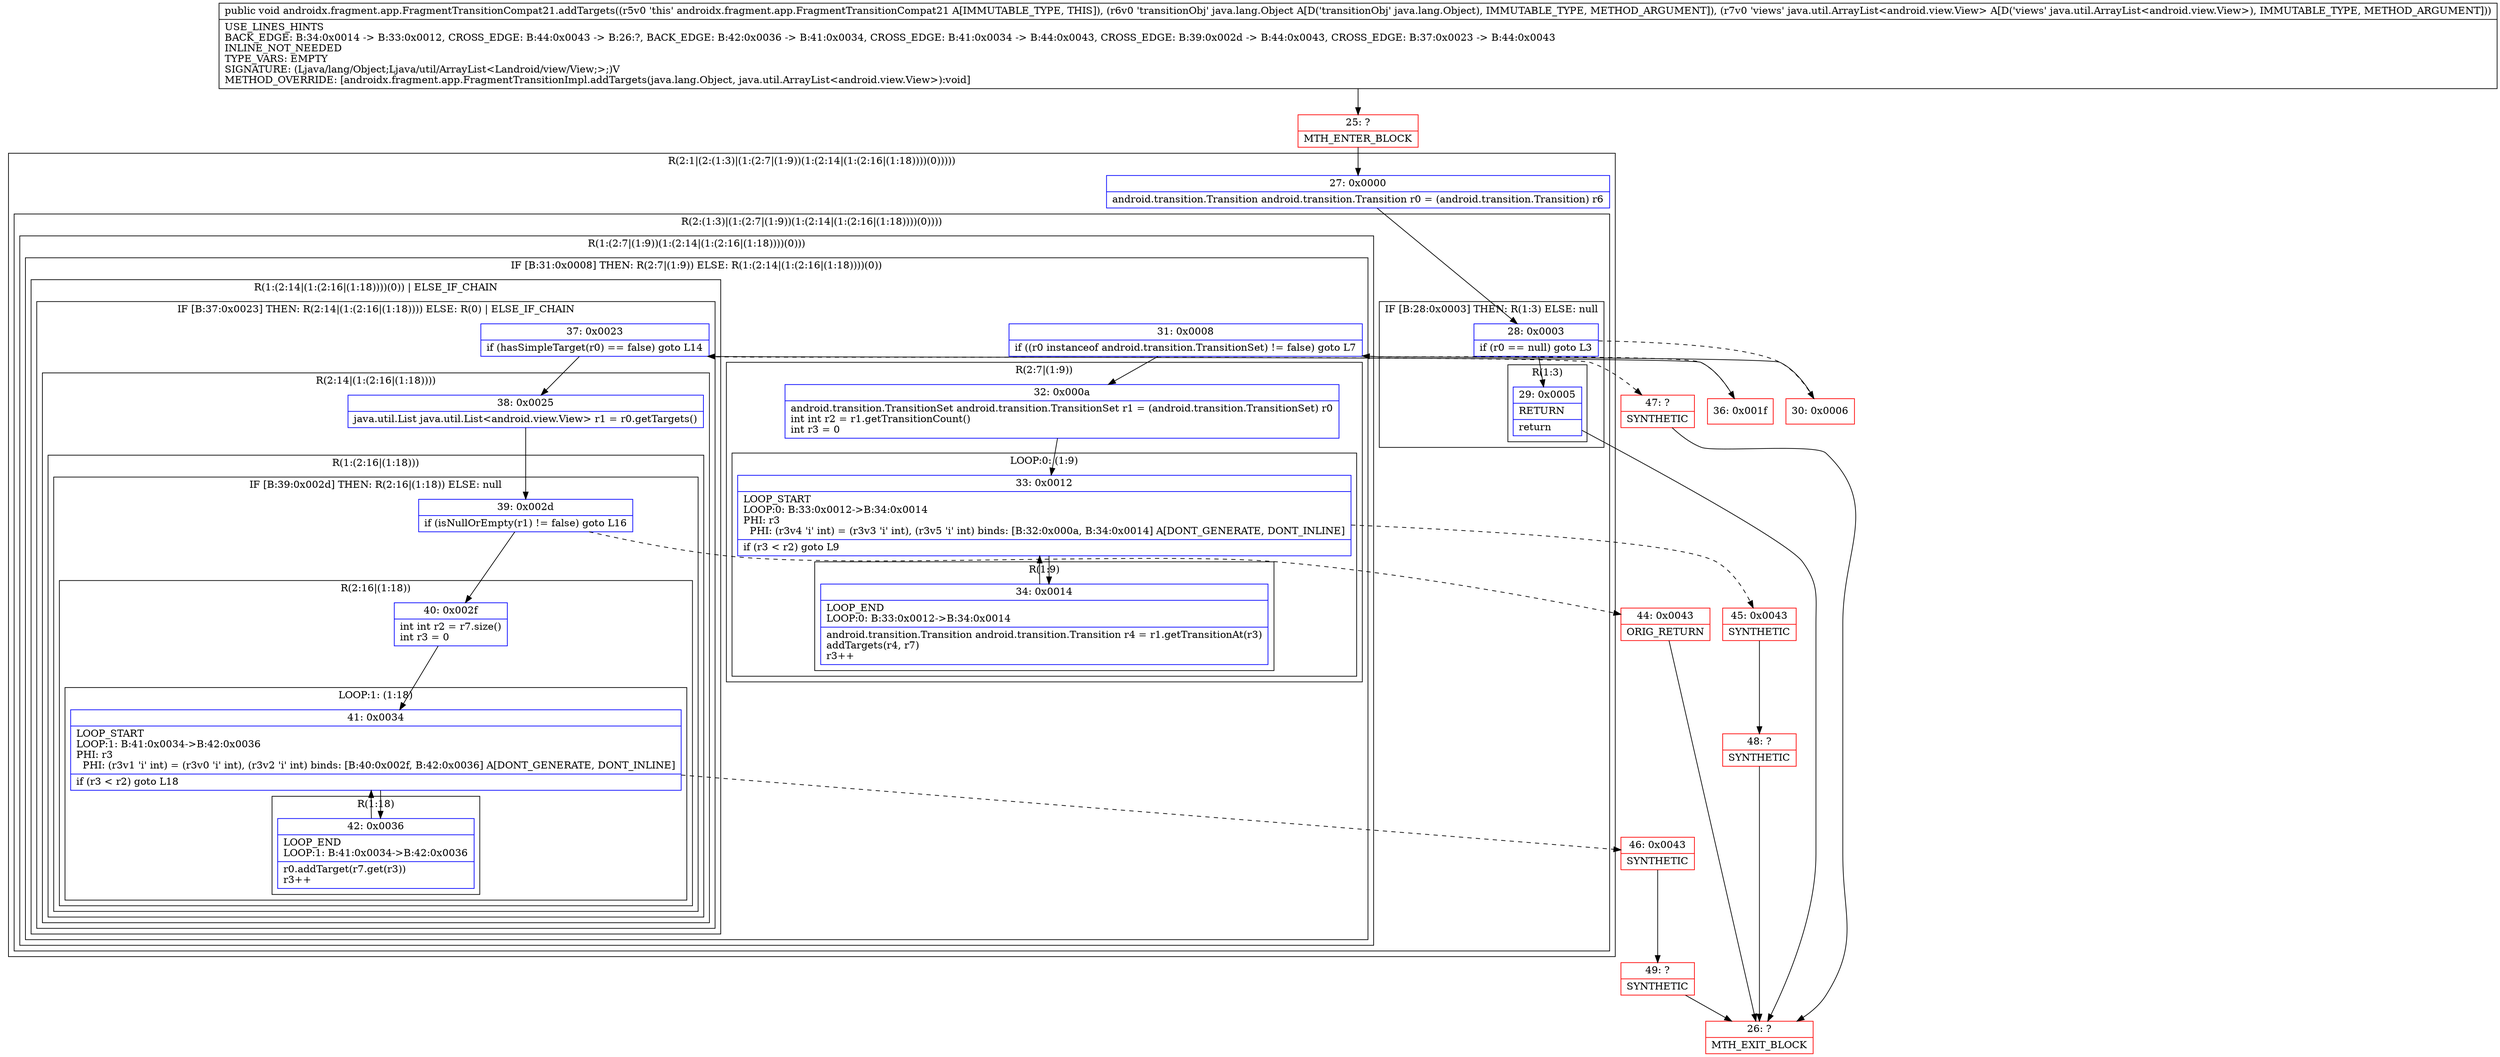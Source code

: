 digraph "CFG forandroidx.fragment.app.FragmentTransitionCompat21.addTargets(Ljava\/lang\/Object;Ljava\/util\/ArrayList;)V" {
subgraph cluster_Region_834752009 {
label = "R(2:1|(2:(1:3)|(1:(2:7|(1:9))(1:(2:14|(1:(2:16|(1:18))))(0)))))";
node [shape=record,color=blue];
Node_27 [shape=record,label="{27\:\ 0x0000|android.transition.Transition android.transition.Transition r0 = (android.transition.Transition) r6\l}"];
subgraph cluster_Region_317720633 {
label = "R(2:(1:3)|(1:(2:7|(1:9))(1:(2:14|(1:(2:16|(1:18))))(0))))";
node [shape=record,color=blue];
subgraph cluster_IfRegion_2095906137 {
label = "IF [B:28:0x0003] THEN: R(1:3) ELSE: null";
node [shape=record,color=blue];
Node_28 [shape=record,label="{28\:\ 0x0003|if (r0 == null) goto L3\l}"];
subgraph cluster_Region_143836792 {
label = "R(1:3)";
node [shape=record,color=blue];
Node_29 [shape=record,label="{29\:\ 0x0005|RETURN\l|return\l}"];
}
}
subgraph cluster_Region_1567368700 {
label = "R(1:(2:7|(1:9))(1:(2:14|(1:(2:16|(1:18))))(0)))";
node [shape=record,color=blue];
subgraph cluster_IfRegion_1700222473 {
label = "IF [B:31:0x0008] THEN: R(2:7|(1:9)) ELSE: R(1:(2:14|(1:(2:16|(1:18))))(0))";
node [shape=record,color=blue];
Node_31 [shape=record,label="{31\:\ 0x0008|if ((r0 instanceof android.transition.TransitionSet) != false) goto L7\l}"];
subgraph cluster_Region_386501988 {
label = "R(2:7|(1:9))";
node [shape=record,color=blue];
Node_32 [shape=record,label="{32\:\ 0x000a|android.transition.TransitionSet android.transition.TransitionSet r1 = (android.transition.TransitionSet) r0\lint int r2 = r1.getTransitionCount()\lint r3 = 0\l}"];
subgraph cluster_LoopRegion_1425921986 {
label = "LOOP:0: (1:9)";
node [shape=record,color=blue];
Node_33 [shape=record,label="{33\:\ 0x0012|LOOP_START\lLOOP:0: B:33:0x0012\-\>B:34:0x0014\lPHI: r3 \l  PHI: (r3v4 'i' int) = (r3v3 'i' int), (r3v5 'i' int) binds: [B:32:0x000a, B:34:0x0014] A[DONT_GENERATE, DONT_INLINE]\l|if (r3 \< r2) goto L9\l}"];
subgraph cluster_Region_514988544 {
label = "R(1:9)";
node [shape=record,color=blue];
Node_34 [shape=record,label="{34\:\ 0x0014|LOOP_END\lLOOP:0: B:33:0x0012\-\>B:34:0x0014\l|android.transition.Transition android.transition.Transition r4 = r1.getTransitionAt(r3)\laddTargets(r4, r7)\lr3++\l}"];
}
}
}
subgraph cluster_Region_1064627192 {
label = "R(1:(2:14|(1:(2:16|(1:18))))(0)) | ELSE_IF_CHAIN\l";
node [shape=record,color=blue];
subgraph cluster_IfRegion_738404490 {
label = "IF [B:37:0x0023] THEN: R(2:14|(1:(2:16|(1:18)))) ELSE: R(0) | ELSE_IF_CHAIN\l";
node [shape=record,color=blue];
Node_37 [shape=record,label="{37\:\ 0x0023|if (hasSimpleTarget(r0) == false) goto L14\l}"];
subgraph cluster_Region_933109350 {
label = "R(2:14|(1:(2:16|(1:18))))";
node [shape=record,color=blue];
Node_38 [shape=record,label="{38\:\ 0x0025|java.util.List java.util.List\<android.view.View\> r1 = r0.getTargets()\l}"];
subgraph cluster_Region_760716783 {
label = "R(1:(2:16|(1:18)))";
node [shape=record,color=blue];
subgraph cluster_IfRegion_866067279 {
label = "IF [B:39:0x002d] THEN: R(2:16|(1:18)) ELSE: null";
node [shape=record,color=blue];
Node_39 [shape=record,label="{39\:\ 0x002d|if (isNullOrEmpty(r1) != false) goto L16\l}"];
subgraph cluster_Region_116202190 {
label = "R(2:16|(1:18))";
node [shape=record,color=blue];
Node_40 [shape=record,label="{40\:\ 0x002f|int int r2 = r7.size()\lint r3 = 0\l}"];
subgraph cluster_LoopRegion_1103583579 {
label = "LOOP:1: (1:18)";
node [shape=record,color=blue];
Node_41 [shape=record,label="{41\:\ 0x0034|LOOP_START\lLOOP:1: B:41:0x0034\-\>B:42:0x0036\lPHI: r3 \l  PHI: (r3v1 'i' int) = (r3v0 'i' int), (r3v2 'i' int) binds: [B:40:0x002f, B:42:0x0036] A[DONT_GENERATE, DONT_INLINE]\l|if (r3 \< r2) goto L18\l}"];
subgraph cluster_Region_1747382658 {
label = "R(1:18)";
node [shape=record,color=blue];
Node_42 [shape=record,label="{42\:\ 0x0036|LOOP_END\lLOOP:1: B:41:0x0034\-\>B:42:0x0036\l|r0.addTarget(r7.get(r3))\lr3++\l}"];
}
}
}
}
}
}
subgraph cluster_Region_870854459 {
label = "R(0)";
node [shape=record,color=blue];
}
}
}
}
}
}
}
Node_25 [shape=record,color=red,label="{25\:\ ?|MTH_ENTER_BLOCK\l}"];
Node_26 [shape=record,color=red,label="{26\:\ ?|MTH_EXIT_BLOCK\l}"];
Node_30 [shape=record,color=red,label="{30\:\ 0x0006}"];
Node_45 [shape=record,color=red,label="{45\:\ 0x0043|SYNTHETIC\l}"];
Node_48 [shape=record,color=red,label="{48\:\ ?|SYNTHETIC\l}"];
Node_36 [shape=record,color=red,label="{36\:\ 0x001f}"];
Node_46 [shape=record,color=red,label="{46\:\ 0x0043|SYNTHETIC\l}"];
Node_49 [shape=record,color=red,label="{49\:\ ?|SYNTHETIC\l}"];
Node_44 [shape=record,color=red,label="{44\:\ 0x0043|ORIG_RETURN\l}"];
Node_47 [shape=record,color=red,label="{47\:\ ?|SYNTHETIC\l}"];
MethodNode[shape=record,label="{public void androidx.fragment.app.FragmentTransitionCompat21.addTargets((r5v0 'this' androidx.fragment.app.FragmentTransitionCompat21 A[IMMUTABLE_TYPE, THIS]), (r6v0 'transitionObj' java.lang.Object A[D('transitionObj' java.lang.Object), IMMUTABLE_TYPE, METHOD_ARGUMENT]), (r7v0 'views' java.util.ArrayList\<android.view.View\> A[D('views' java.util.ArrayList\<android.view.View\>), IMMUTABLE_TYPE, METHOD_ARGUMENT]))  | USE_LINES_HINTS\lBACK_EDGE: B:34:0x0014 \-\> B:33:0x0012, CROSS_EDGE: B:44:0x0043 \-\> B:26:?, BACK_EDGE: B:42:0x0036 \-\> B:41:0x0034, CROSS_EDGE: B:41:0x0034 \-\> B:44:0x0043, CROSS_EDGE: B:39:0x002d \-\> B:44:0x0043, CROSS_EDGE: B:37:0x0023 \-\> B:44:0x0043\lINLINE_NOT_NEEDED\lTYPE_VARS: EMPTY\lSIGNATURE: (Ljava\/lang\/Object;Ljava\/util\/ArrayList\<Landroid\/view\/View;\>;)V\lMETHOD_OVERRIDE: [androidx.fragment.app.FragmentTransitionImpl.addTargets(java.lang.Object, java.util.ArrayList\<android.view.View\>):void]\l}"];
MethodNode -> Node_25;Node_27 -> Node_28;
Node_28 -> Node_29;
Node_28 -> Node_30[style=dashed];
Node_29 -> Node_26;
Node_31 -> Node_32;
Node_31 -> Node_36[style=dashed];
Node_32 -> Node_33;
Node_33 -> Node_34;
Node_33 -> Node_45[style=dashed];
Node_34 -> Node_33;
Node_37 -> Node_38;
Node_37 -> Node_47[style=dashed];
Node_38 -> Node_39;
Node_39 -> Node_40;
Node_39 -> Node_44[style=dashed];
Node_40 -> Node_41;
Node_41 -> Node_42;
Node_41 -> Node_46[style=dashed];
Node_42 -> Node_41;
Node_25 -> Node_27;
Node_30 -> Node_31;
Node_45 -> Node_48;
Node_48 -> Node_26;
Node_36 -> Node_37;
Node_46 -> Node_49;
Node_49 -> Node_26;
Node_44 -> Node_26;
Node_47 -> Node_26;
}

